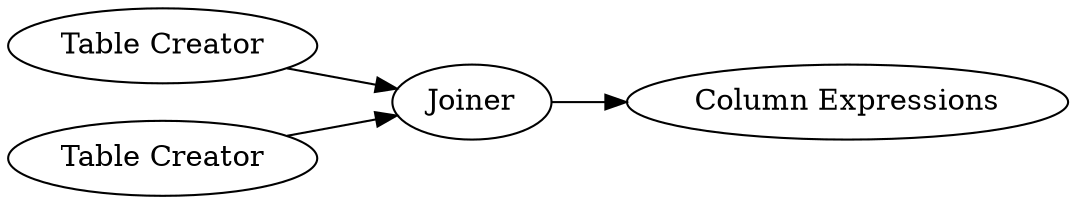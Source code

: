 digraph {
	1 [label="Table Creator"]
	2 [label="Table Creator"]
	3 [label=Joiner]
	4 [label="Column Expressions"]
	1 -> 3
	2 -> 3
	3 -> 4
	rankdir=LR
}
